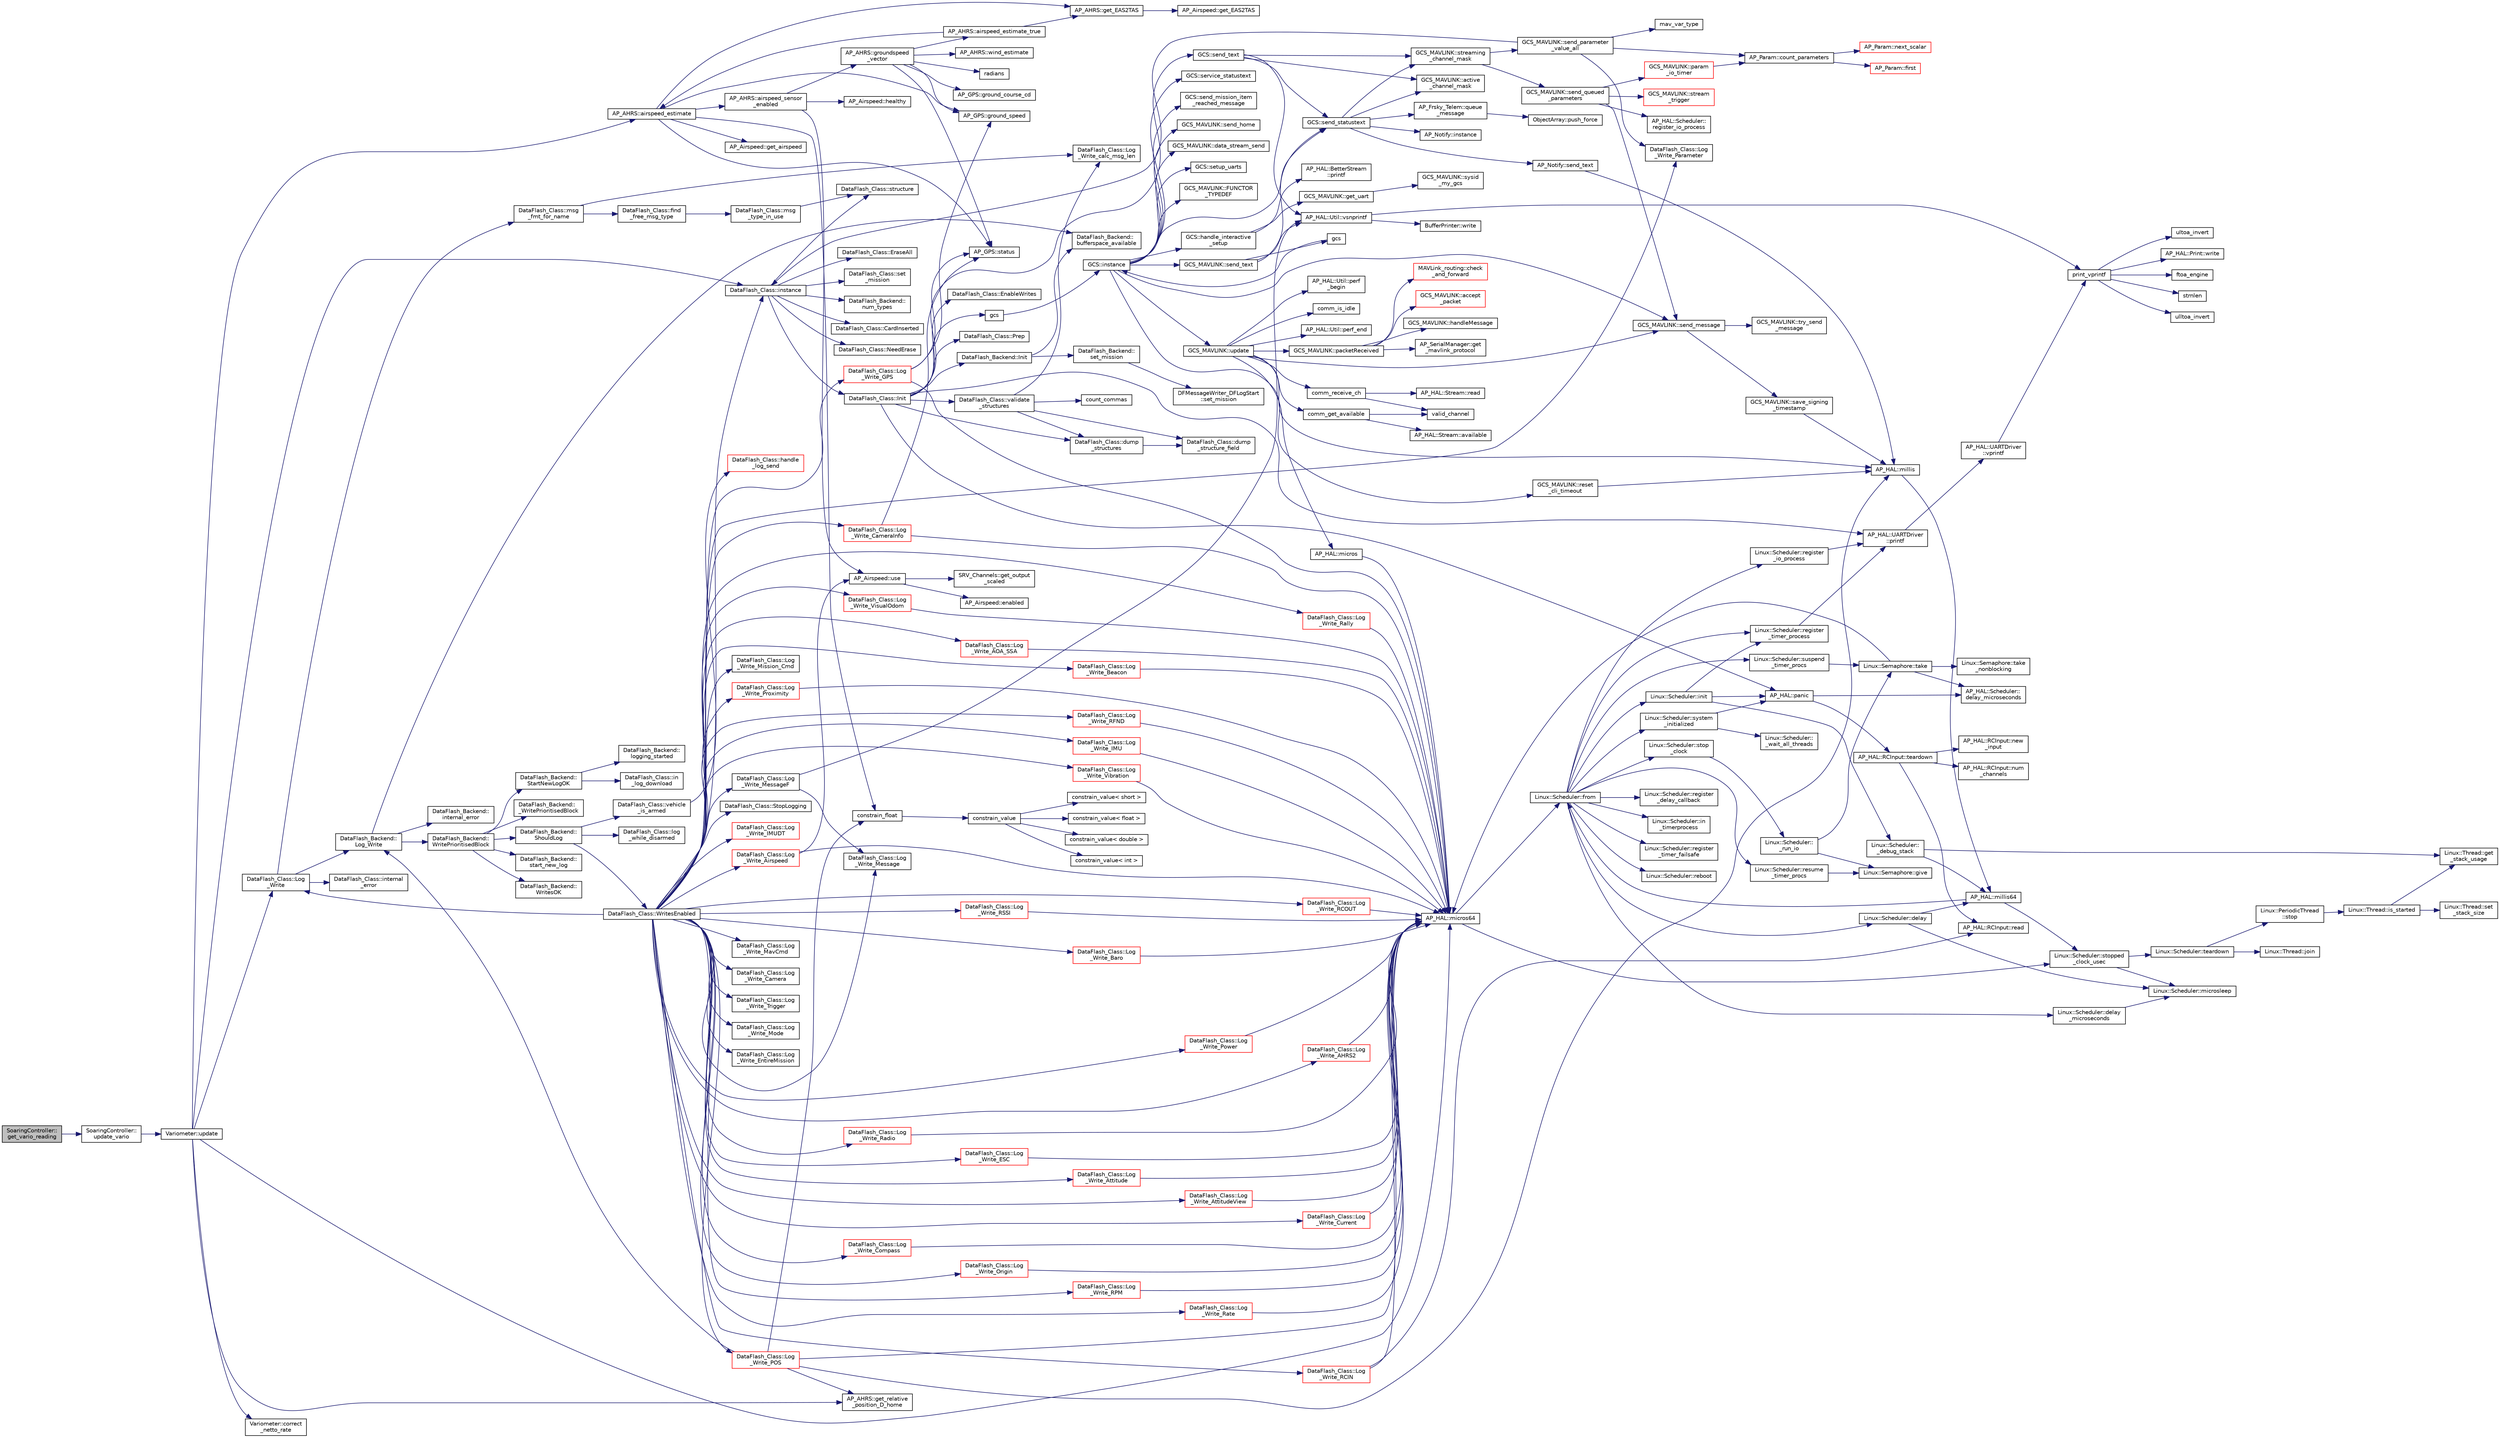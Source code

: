 digraph "SoaringController::get_vario_reading"
{
 // INTERACTIVE_SVG=YES
  edge [fontname="Helvetica",fontsize="10",labelfontname="Helvetica",labelfontsize="10"];
  node [fontname="Helvetica",fontsize="10",shape=record];
  rankdir="LR";
  Node1 [label="SoaringController::\lget_vario_reading",height=0.2,width=0.4,color="black", fillcolor="grey75", style="filled", fontcolor="black"];
  Node1 -> Node2 [color="midnightblue",fontsize="10",style="solid",fontname="Helvetica"];
  Node2 [label="SoaringController::\lupdate_vario",height=0.2,width=0.4,color="black", fillcolor="white", style="filled",URL="$classSoaringController.html#a7adf701742d2ba2f2e699b9e3ce1b955"];
  Node2 -> Node3 [color="midnightblue",fontsize="10",style="solid",fontname="Helvetica"];
  Node3 [label="Variometer::update",height=0.2,width=0.4,color="black", fillcolor="white", style="filled",URL="$classVariometer.html#ae8429634659d6e7f64a64992380e7b2b"];
  Node3 -> Node4 [color="midnightblue",fontsize="10",style="solid",fontname="Helvetica"];
  Node4 [label="AP_AHRS::get_relative\l_position_D_home",height=0.2,width=0.4,color="black", fillcolor="white", style="filled",URL="$classAP__AHRS.html#a6573f5db06887fb66661ecb18e03ec3f"];
  Node3 -> Node5 [color="midnightblue",fontsize="10",style="solid",fontname="Helvetica"];
  Node5 [label="AP_AHRS::airspeed_estimate",height=0.2,width=0.4,color="black", fillcolor="white", style="filled",URL="$classAP__AHRS.html#a39289d0dde31413ad172fcf2847fce4a"];
  Node5 -> Node6 [color="midnightblue",fontsize="10",style="solid",fontname="Helvetica"];
  Node6 [label="AP_AHRS::airspeed_sensor\l_enabled",height=0.2,width=0.4,color="black", fillcolor="white", style="filled",URL="$classAP__AHRS.html#a8691156c332da099e3f5952e72ae2a58"];
  Node6 -> Node7 [color="midnightblue",fontsize="10",style="solid",fontname="Helvetica"];
  Node7 [label="AP_Airspeed::use",height=0.2,width=0.4,color="black", fillcolor="white", style="filled",URL="$classAP__Airspeed.html#a6162295b433e3a863c0d4b9086b19014"];
  Node7 -> Node8 [color="midnightblue",fontsize="10",style="solid",fontname="Helvetica"];
  Node8 [label="AP_Airspeed::enabled",height=0.2,width=0.4,color="black", fillcolor="white", style="filled",URL="$classAP__Airspeed.html#a4721e9a79d9611e1f693d4850c07edc0"];
  Node7 -> Node9 [color="midnightblue",fontsize="10",style="solid",fontname="Helvetica"];
  Node9 [label="SRV_Channels::get_output\l_scaled",height=0.2,width=0.4,color="black", fillcolor="white", style="filled",URL="$classSRV__Channels.html#ad1738031466dbebfd16f7a2c564aeb25"];
  Node6 -> Node10 [color="midnightblue",fontsize="10",style="solid",fontname="Helvetica"];
  Node10 [label="AP_Airspeed::healthy",height=0.2,width=0.4,color="black", fillcolor="white", style="filled",URL="$classAP__Airspeed.html#acddaade777fa87d5b8c904c79be01204"];
  Node6 -> Node11 [color="midnightblue",fontsize="10",style="solid",fontname="Helvetica"];
  Node11 [label="AP_AHRS::groundspeed\l_vector",height=0.2,width=0.4,color="black", fillcolor="white", style="filled",URL="$classAP__AHRS.html#aa2fd48ce0265df723cc8d05bb2150749"];
  Node11 -> Node12 [color="midnightblue",fontsize="10",style="solid",fontname="Helvetica"];
  Node12 [label="AP_AHRS::airspeed_estimate_true",height=0.2,width=0.4,color="black", fillcolor="white", style="filled",URL="$classAP__AHRS.html#a1c783993c43f6d833d67cebea7e82a2c"];
  Node12 -> Node5 [color="midnightblue",fontsize="10",style="solid",fontname="Helvetica"];
  Node12 -> Node13 [color="midnightblue",fontsize="10",style="solid",fontname="Helvetica"];
  Node13 [label="AP_AHRS::get_EAS2TAS",height=0.2,width=0.4,color="black", fillcolor="white", style="filled",URL="$classAP__AHRS.html#a2648b5fc68b22e83205161cf1274939c"];
  Node13 -> Node14 [color="midnightblue",fontsize="10",style="solid",fontname="Helvetica"];
  Node14 [label="AP_Airspeed::get_EAS2TAS",height=0.2,width=0.4,color="black", fillcolor="white", style="filled",URL="$classAP__Airspeed.html#a9bb14f83815ed35b067dd2f4a7c1851f"];
  Node11 -> Node15 [color="midnightblue",fontsize="10",style="solid",fontname="Helvetica"];
  Node15 [label="AP_GPS::status",height=0.2,width=0.4,color="black", fillcolor="white", style="filled",URL="$classAP__GPS.html#a9093c8cf1d5a78ccd8677229bb314d37",tooltip="Query GPS status. "];
  Node11 -> Node16 [color="midnightblue",fontsize="10",style="solid",fontname="Helvetica"];
  Node16 [label="AP_AHRS::wind_estimate",height=0.2,width=0.4,color="black", fillcolor="white", style="filled",URL="$classAP__AHRS.html#a4cdb54b496f9381a4c629cf0b10c8f8a"];
  Node11 -> Node17 [color="midnightblue",fontsize="10",style="solid",fontname="Helvetica"];
  Node17 [label="radians",height=0.2,width=0.4,color="black", fillcolor="white", style="filled",URL="$AP__Math_8h.html#a75b14352ec1c95a8276af9a0813cfdc3"];
  Node11 -> Node18 [color="midnightblue",fontsize="10",style="solid",fontname="Helvetica"];
  Node18 [label="AP_GPS::ground_course_cd",height=0.2,width=0.4,color="black", fillcolor="white", style="filled",URL="$classAP__GPS.html#a94caaa8676fecb6c0c4a8a58eea3b106"];
  Node11 -> Node19 [color="midnightblue",fontsize="10",style="solid",fontname="Helvetica"];
  Node19 [label="AP_GPS::ground_speed",height=0.2,width=0.4,color="black", fillcolor="white", style="filled",URL="$classAP__GPS.html#a426041563da447ec6e9cde1926a88fdb"];
  Node5 -> Node20 [color="midnightblue",fontsize="10",style="solid",fontname="Helvetica"];
  Node20 [label="AP_Airspeed::get_airspeed",height=0.2,width=0.4,color="black", fillcolor="white", style="filled",URL="$classAP__Airspeed.html#a1027b15b91e0af1dbfe8b999a88c8a25"];
  Node5 -> Node15 [color="midnightblue",fontsize="10",style="solid",fontname="Helvetica"];
  Node5 -> Node19 [color="midnightblue",fontsize="10",style="solid",fontname="Helvetica"];
  Node5 -> Node13 [color="midnightblue",fontsize="10",style="solid",fontname="Helvetica"];
  Node5 -> Node21 [color="midnightblue",fontsize="10",style="solid",fontname="Helvetica"];
  Node21 [label="constrain_float",height=0.2,width=0.4,color="black", fillcolor="white", style="filled",URL="$AP__Math_8h.html#ad525609d9dba6ffa556a0fbf08a3f9b4"];
  Node21 -> Node22 [color="midnightblue",fontsize="10",style="solid",fontname="Helvetica"];
  Node22 [label="constrain_value",height=0.2,width=0.4,color="black", fillcolor="white", style="filled",URL="$AP__Math_8h.html#a20e8f8671c282c69c1954652b6d61585"];
  Node22 -> Node23 [color="midnightblue",fontsize="10",style="solid",fontname="Helvetica"];
  Node23 [label="constrain_value\< int \>",height=0.2,width=0.4,color="black", fillcolor="white", style="filled",URL="$AP__Math_8cpp.html#a37e8e901754cb9c8e53a8e3030c82c50"];
  Node22 -> Node24 [color="midnightblue",fontsize="10",style="solid",fontname="Helvetica"];
  Node24 [label="constrain_value\< short \>",height=0.2,width=0.4,color="black", fillcolor="white", style="filled",URL="$AP__Math_8cpp.html#afdbe107ec1987d318a6347816fbf2b89"];
  Node22 -> Node25 [color="midnightblue",fontsize="10",style="solid",fontname="Helvetica"];
  Node25 [label="constrain_value\< float \>",height=0.2,width=0.4,color="black", fillcolor="white", style="filled",URL="$AP__Math_8cpp.html#ae6c621670c214da687de21d4e3a92587"];
  Node22 -> Node26 [color="midnightblue",fontsize="10",style="solid",fontname="Helvetica"];
  Node26 [label="constrain_value\< double \>",height=0.2,width=0.4,color="black", fillcolor="white", style="filled",URL="$AP__Math_8cpp.html#afe3990b00e9abc43fa97dfaf8e32f5c4"];
  Node3 -> Node27 [color="midnightblue",fontsize="10",style="solid",fontname="Helvetica"];
  Node27 [label="Variometer::correct\l_netto_rate",height=0.2,width=0.4,color="black", fillcolor="white", style="filled",URL="$classVariometer.html#a73308e641ac21fd0bda6f14f8486e818"];
  Node3 -> Node28 [color="midnightblue",fontsize="10",style="solid",fontname="Helvetica"];
  Node28 [label="AP_HAL::micros64",height=0.2,width=0.4,color="black", fillcolor="white", style="filled",URL="$namespaceAP__HAL.html#a7aa0ce7625c9680e30ff4a99940907a5"];
  Node28 -> Node29 [color="midnightblue",fontsize="10",style="solid",fontname="Helvetica"];
  Node29 [label="Linux::Scheduler::from",height=0.2,width=0.4,color="black", fillcolor="white", style="filled",URL="$classLinux_1_1Scheduler.html#a53ecaae0fdc72f85bd57c4b0cff93653"];
  Node29 -> Node30 [color="midnightblue",fontsize="10",style="solid",fontname="Helvetica"];
  Node30 [label="Linux::Scheduler::init",height=0.2,width=0.4,color="black", fillcolor="white", style="filled",URL="$classLinux_1_1Scheduler.html#a3d77c332e051c28c83fb07757e7100bd"];
  Node30 -> Node31 [color="midnightblue",fontsize="10",style="solid",fontname="Helvetica"];
  Node31 [label="AP_HAL::panic",height=0.2,width=0.4,color="black", fillcolor="white", style="filled",URL="$namespaceAP__HAL.html#a71832f03d849a0c088f04fc98d3c8143"];
  Node31 -> Node32 [color="midnightblue",fontsize="10",style="solid",fontname="Helvetica"];
  Node32 [label="AP_HAL::RCInput::teardown",height=0.2,width=0.4,color="black", fillcolor="white", style="filled",URL="$classAP__HAL_1_1RCInput.html#a2bea13d38f2b9ae8bf5193a3a69f0a31"];
  Node32 -> Node33 [color="midnightblue",fontsize="10",style="solid",fontname="Helvetica"];
  Node33 [label="AP_HAL::RCInput::new\l_input",height=0.2,width=0.4,color="black", fillcolor="white", style="filled",URL="$classAP__HAL_1_1RCInput.html#aee1fade33080edef83dd7db0fad0f7da"];
  Node32 -> Node34 [color="midnightblue",fontsize="10",style="solid",fontname="Helvetica"];
  Node34 [label="AP_HAL::RCInput::num\l_channels",height=0.2,width=0.4,color="black", fillcolor="white", style="filled",URL="$classAP__HAL_1_1RCInput.html#ae55f959c6115c1f41783af3a2b6c4fcd"];
  Node32 -> Node35 [color="midnightblue",fontsize="10",style="solid",fontname="Helvetica"];
  Node35 [label="AP_HAL::RCInput::read",height=0.2,width=0.4,color="black", fillcolor="white", style="filled",URL="$classAP__HAL_1_1RCInput.html#a078fd7e6d2e6a899009ec674a8e03498"];
  Node31 -> Node36 [color="midnightblue",fontsize="10",style="solid",fontname="Helvetica"];
  Node36 [label="AP_HAL::Scheduler::\ldelay_microseconds",height=0.2,width=0.4,color="black", fillcolor="white", style="filled",URL="$classAP__HAL_1_1Scheduler.html#a78c4f1b1f192ac1c99544b6cc8f099b0"];
  Node30 -> Node37 [color="midnightblue",fontsize="10",style="solid",fontname="Helvetica"];
  Node37 [label="Linux::Scheduler::register\l_timer_process",height=0.2,width=0.4,color="black", fillcolor="white", style="filled",URL="$classLinux_1_1Scheduler.html#a02a34a123dfebaf360f7010745e1e646"];
  Node37 -> Node38 [color="midnightblue",fontsize="10",style="solid",fontname="Helvetica"];
  Node38 [label="AP_HAL::UARTDriver\l::printf",height=0.2,width=0.4,color="black", fillcolor="white", style="filled",URL="$classAP__HAL_1_1UARTDriver.html#a6ceedc792594e59fc7d80b39a435f027"];
  Node38 -> Node39 [color="midnightblue",fontsize="10",style="solid",fontname="Helvetica"];
  Node39 [label="AP_HAL::UARTDriver\l::vprintf",height=0.2,width=0.4,color="black", fillcolor="white", style="filled",URL="$classAP__HAL_1_1UARTDriver.html#aa8abfb6d6641299472c29ac1edde559f"];
  Node39 -> Node40 [color="midnightblue",fontsize="10",style="solid",fontname="Helvetica"];
  Node40 [label="print_vprintf",height=0.2,width=0.4,color="black", fillcolor="white", style="filled",URL="$print__vprintf_8cpp.html#a1534eaeab54696df96975b56d9f49212"];
  Node40 -> Node41 [color="midnightblue",fontsize="10",style="solid",fontname="Helvetica"];
  Node41 [label="AP_HAL::Print::write",height=0.2,width=0.4,color="black", fillcolor="white", style="filled",URL="$classAP__HAL_1_1Print.html#acc65391952a43334f8f5c9bef341f501"];
  Node40 -> Node42 [color="midnightblue",fontsize="10",style="solid",fontname="Helvetica"];
  Node42 [label="ftoa_engine",height=0.2,width=0.4,color="black", fillcolor="white", style="filled",URL="$ftoa__engine_8cpp.html#a1c28234da8f20b43c85890d4bb452947"];
  Node40 -> Node43 [color="midnightblue",fontsize="10",style="solid",fontname="Helvetica"];
  Node43 [label="strnlen",height=0.2,width=0.4,color="black", fillcolor="white", style="filled",URL="$replace_8cpp.html#a880bcc7b85a09e6254691bebd5344b51"];
  Node40 -> Node44 [color="midnightblue",fontsize="10",style="solid",fontname="Helvetica"];
  Node44 [label="ulltoa_invert",height=0.2,width=0.4,color="black", fillcolor="white", style="filled",URL="$utoa__invert_8cpp.html#a34926f552460b47c414ec4d83b32815c"];
  Node40 -> Node45 [color="midnightblue",fontsize="10",style="solid",fontname="Helvetica"];
  Node45 [label="ultoa_invert",height=0.2,width=0.4,color="black", fillcolor="white", style="filled",URL="$utoa__invert_8cpp.html#a5d99bba8e697c1e11da489d88fca8559"];
  Node30 -> Node46 [color="midnightblue",fontsize="10",style="solid",fontname="Helvetica"];
  Node46 [label="Linux::Scheduler::\l_debug_stack",height=0.2,width=0.4,color="black", fillcolor="white", style="filled",URL="$classLinux_1_1Scheduler.html#a163eb7b285c95b1b1d036fc61d723910"];
  Node46 -> Node47 [color="midnightblue",fontsize="10",style="solid",fontname="Helvetica"];
  Node47 [label="AP_HAL::millis64",height=0.2,width=0.4,color="black", fillcolor="white", style="filled",URL="$namespaceAP__HAL.html#a59336c5fceaf28a76d1df1581a87a25d"];
  Node47 -> Node29 [color="midnightblue",fontsize="10",style="solid",fontname="Helvetica"];
  Node47 -> Node48 [color="midnightblue",fontsize="10",style="solid",fontname="Helvetica"];
  Node48 [label="Linux::Scheduler::stopped\l_clock_usec",height=0.2,width=0.4,color="black", fillcolor="white", style="filled",URL="$classLinux_1_1Scheduler.html#a682b4c34f330f66db5ab4aa5d96e13f9"];
  Node48 -> Node49 [color="midnightblue",fontsize="10",style="solid",fontname="Helvetica"];
  Node49 [label="Linux::Scheduler::microsleep",height=0.2,width=0.4,color="black", fillcolor="white", style="filled",URL="$classLinux_1_1Scheduler.html#a647872aff158b510c56862f51f951538"];
  Node48 -> Node50 [color="midnightblue",fontsize="10",style="solid",fontname="Helvetica"];
  Node50 [label="Linux::Scheduler::teardown",height=0.2,width=0.4,color="black", fillcolor="white", style="filled",URL="$classLinux_1_1Scheduler.html#ab373a83d818679432520ea881044b2a7"];
  Node50 -> Node51 [color="midnightblue",fontsize="10",style="solid",fontname="Helvetica"];
  Node51 [label="Linux::PeriodicThread\l::stop",height=0.2,width=0.4,color="black", fillcolor="white", style="filled",URL="$classLinux_1_1PeriodicThread.html#a136aaf6e713f63b246fc4a2905e6e9a1"];
  Node51 -> Node52 [color="midnightblue",fontsize="10",style="solid",fontname="Helvetica"];
  Node52 [label="Linux::Thread::is_started",height=0.2,width=0.4,color="black", fillcolor="white", style="filled",URL="$classLinux_1_1Thread.html#a240d7b48a9a8eb43638f67295a1819e5"];
  Node52 -> Node53 [color="midnightblue",fontsize="10",style="solid",fontname="Helvetica"];
  Node53 [label="Linux::Thread::get\l_stack_usage",height=0.2,width=0.4,color="black", fillcolor="white", style="filled",URL="$classLinux_1_1Thread.html#a6884970a0811ae21953c57fb98aa6e96"];
  Node52 -> Node54 [color="midnightblue",fontsize="10",style="solid",fontname="Helvetica"];
  Node54 [label="Linux::Thread::set\l_stack_size",height=0.2,width=0.4,color="black", fillcolor="white", style="filled",URL="$classLinux_1_1Thread.html#a8d3282b714faaf68eae534e9276419f0"];
  Node50 -> Node55 [color="midnightblue",fontsize="10",style="solid",fontname="Helvetica"];
  Node55 [label="Linux::Thread::join",height=0.2,width=0.4,color="black", fillcolor="white", style="filled",URL="$classLinux_1_1Thread.html#a32b7d184279634922e2f3b23b584fbcd"];
  Node46 -> Node53 [color="midnightblue",fontsize="10",style="solid",fontname="Helvetica"];
  Node29 -> Node56 [color="midnightblue",fontsize="10",style="solid",fontname="Helvetica"];
  Node56 [label="Linux::Scheduler::delay",height=0.2,width=0.4,color="black", fillcolor="white", style="filled",URL="$classLinux_1_1Scheduler.html#a14f3239ecbb9889823b20dc9de655c2f"];
  Node56 -> Node47 [color="midnightblue",fontsize="10",style="solid",fontname="Helvetica"];
  Node56 -> Node49 [color="midnightblue",fontsize="10",style="solid",fontname="Helvetica"];
  Node29 -> Node57 [color="midnightblue",fontsize="10",style="solid",fontname="Helvetica"];
  Node57 [label="Linux::Scheduler::delay\l_microseconds",height=0.2,width=0.4,color="black", fillcolor="white", style="filled",URL="$classLinux_1_1Scheduler.html#a4cffd5bcba0175bf49c7aa75ff3bf09a"];
  Node57 -> Node49 [color="midnightblue",fontsize="10",style="solid",fontname="Helvetica"];
  Node29 -> Node58 [color="midnightblue",fontsize="10",style="solid",fontname="Helvetica"];
  Node58 [label="Linux::Scheduler::register\l_delay_callback",height=0.2,width=0.4,color="black", fillcolor="white", style="filled",URL="$classLinux_1_1Scheduler.html#a5cb50b637d5fd3e5f9220bc23db0fb3f"];
  Node29 -> Node37 [color="midnightblue",fontsize="10",style="solid",fontname="Helvetica"];
  Node29 -> Node59 [color="midnightblue",fontsize="10",style="solid",fontname="Helvetica"];
  Node59 [label="Linux::Scheduler::register\l_io_process",height=0.2,width=0.4,color="black", fillcolor="white", style="filled",URL="$classLinux_1_1Scheduler.html#aa2be97cb8686d72cc322fb38f69a940c"];
  Node59 -> Node38 [color="midnightblue",fontsize="10",style="solid",fontname="Helvetica"];
  Node29 -> Node60 [color="midnightblue",fontsize="10",style="solid",fontname="Helvetica"];
  Node60 [label="Linux::Scheduler::suspend\l_timer_procs",height=0.2,width=0.4,color="black", fillcolor="white", style="filled",URL="$classLinux_1_1Scheduler.html#abba967d02c28cb0b16a7cebbff9bc6d6"];
  Node60 -> Node61 [color="midnightblue",fontsize="10",style="solid",fontname="Helvetica"];
  Node61 [label="Linux::Semaphore::take",height=0.2,width=0.4,color="black", fillcolor="white", style="filled",URL="$classLinux_1_1Semaphore.html#afc4c8706abb7e68aa4001ea372dc614e"];
  Node61 -> Node62 [color="midnightblue",fontsize="10",style="solid",fontname="Helvetica"];
  Node62 [label="Linux::Semaphore::take\l_nonblocking",height=0.2,width=0.4,color="black", fillcolor="white", style="filled",URL="$classLinux_1_1Semaphore.html#a561b4f40f3a76335f1a686c2aed526f9"];
  Node61 -> Node28 [color="midnightblue",fontsize="10",style="solid",fontname="Helvetica"];
  Node61 -> Node36 [color="midnightblue",fontsize="10",style="solid",fontname="Helvetica"];
  Node29 -> Node63 [color="midnightblue",fontsize="10",style="solid",fontname="Helvetica"];
  Node63 [label="Linux::Scheduler::resume\l_timer_procs",height=0.2,width=0.4,color="black", fillcolor="white", style="filled",URL="$classLinux_1_1Scheduler.html#aee4e701b92cb4721c4de1bfcdcded70c"];
  Node63 -> Node64 [color="midnightblue",fontsize="10",style="solid",fontname="Helvetica"];
  Node64 [label="Linux::Semaphore::give",height=0.2,width=0.4,color="black", fillcolor="white", style="filled",URL="$classLinux_1_1Semaphore.html#a216f91636f64b57b59d43ef64af91624"];
  Node29 -> Node65 [color="midnightblue",fontsize="10",style="solid",fontname="Helvetica"];
  Node65 [label="Linux::Scheduler::in\l_timerprocess",height=0.2,width=0.4,color="black", fillcolor="white", style="filled",URL="$classLinux_1_1Scheduler.html#af23753e7c6bfa97553db215a64235455"];
  Node29 -> Node66 [color="midnightblue",fontsize="10",style="solid",fontname="Helvetica"];
  Node66 [label="Linux::Scheduler::register\l_timer_failsafe",height=0.2,width=0.4,color="black", fillcolor="white", style="filled",URL="$classLinux_1_1Scheduler.html#ac193459e3575c7a0588fdc72250c2044"];
  Node29 -> Node67 [color="midnightblue",fontsize="10",style="solid",fontname="Helvetica"];
  Node67 [label="Linux::Scheduler::system\l_initialized",height=0.2,width=0.4,color="black", fillcolor="white", style="filled",URL="$classLinux_1_1Scheduler.html#ad6070a7ee637adf5101b1e6b6efbf8f6"];
  Node67 -> Node31 [color="midnightblue",fontsize="10",style="solid",fontname="Helvetica"];
  Node67 -> Node68 [color="midnightblue",fontsize="10",style="solid",fontname="Helvetica"];
  Node68 [label="Linux::Scheduler::\l_wait_all_threads",height=0.2,width=0.4,color="black", fillcolor="white", style="filled",URL="$classLinux_1_1Scheduler.html#ac52c8da3f1f4fd79c50bd64379daf399"];
  Node29 -> Node69 [color="midnightblue",fontsize="10",style="solid",fontname="Helvetica"];
  Node69 [label="Linux::Scheduler::reboot",height=0.2,width=0.4,color="black", fillcolor="white", style="filled",URL="$classLinux_1_1Scheduler.html#ae72cfa66c849ffd882ef518c35c71e69"];
  Node29 -> Node70 [color="midnightblue",fontsize="10",style="solid",fontname="Helvetica"];
  Node70 [label="Linux::Scheduler::stop\l_clock",height=0.2,width=0.4,color="black", fillcolor="white", style="filled",URL="$classLinux_1_1Scheduler.html#a392aebafcdfe9a812e4db4b7a9dcce9c"];
  Node70 -> Node71 [color="midnightblue",fontsize="10",style="solid",fontname="Helvetica"];
  Node71 [label="Linux::Scheduler::\l_run_io",height=0.2,width=0.4,color="black", fillcolor="white", style="filled",URL="$classLinux_1_1Scheduler.html#a70b024d7d0886bf47b46cc3ee310d638"];
  Node71 -> Node61 [color="midnightblue",fontsize="10",style="solid",fontname="Helvetica"];
  Node71 -> Node64 [color="midnightblue",fontsize="10",style="solid",fontname="Helvetica"];
  Node28 -> Node48 [color="midnightblue",fontsize="10",style="solid",fontname="Helvetica"];
  Node3 -> Node72 [color="midnightblue",fontsize="10",style="solid",fontname="Helvetica"];
  Node72 [label="DataFlash_Class::instance",height=0.2,width=0.4,color="black", fillcolor="white", style="filled",URL="$classDataFlash__Class.html#af898b7f68e05b5d2a6eaf53d2c178983"];
  Node72 -> Node73 [color="midnightblue",fontsize="10",style="solid",fontname="Helvetica"];
  Node73 [label="DataFlash_Class::set\l_mission",height=0.2,width=0.4,color="black", fillcolor="white", style="filled",URL="$classDataFlash__Class.html#a95bf3cac993c1ee326acc6447e99d875"];
  Node72 -> Node74 [color="midnightblue",fontsize="10",style="solid",fontname="Helvetica"];
  Node74 [label="DataFlash_Class::Init",height=0.2,width=0.4,color="black", fillcolor="white", style="filled",URL="$classDataFlash__Class.html#aabebe7ff9db07e2890274fceaa81b063"];
  Node74 -> Node75 [color="midnightblue",fontsize="10",style="solid",fontname="Helvetica"];
  Node75 [label="gcs",height=0.2,width=0.4,color="black", fillcolor="white", style="filled",URL="$GCS_8h.html#a1d3cc361b864ddf64a44c12ab3bd044e"];
  Node75 -> Node76 [color="midnightblue",fontsize="10",style="solid",fontname="Helvetica"];
  Node76 [label="GCS::instance",height=0.2,width=0.4,color="black", fillcolor="white", style="filled",URL="$classGCS.html#ae4cc34bdfabd2de4587d3553e6b4582d"];
  Node76 -> Node77 [color="midnightblue",fontsize="10",style="solid",fontname="Helvetica"];
  Node77 [label="GCS_MAVLINK::send_text",height=0.2,width=0.4,color="black", fillcolor="white", style="filled",URL="$structGCS__MAVLINK.html#a4a140f70e82bd456931afdfe045d610b"];
  Node77 -> Node78 [color="midnightblue",fontsize="10",style="solid",fontname="Helvetica"];
  Node78 [label="AP_HAL::Util::vsnprintf",height=0.2,width=0.4,color="black", fillcolor="white", style="filled",URL="$classAP__HAL_1_1Util.html#ac57ef0a9815cd597ad5cab5d6c31c6c8"];
  Node78 -> Node40 [color="midnightblue",fontsize="10",style="solid",fontname="Helvetica"];
  Node78 -> Node79 [color="midnightblue",fontsize="10",style="solid",fontname="Helvetica"];
  Node79 [label="BufferPrinter::write",height=0.2,width=0.4,color="black", fillcolor="white", style="filled",URL="$classBufferPrinter.html#a0b98d7f59a6591097d2011d68359b8a0"];
  Node77 -> Node80 [color="midnightblue",fontsize="10",style="solid",fontname="Helvetica"];
  Node80 [label="gcs",height=0.2,width=0.4,color="black", fillcolor="white", style="filled",URL="$GCS__Common_8cpp.html#a1d3cc361b864ddf64a44c12ab3bd044e"];
  Node80 -> Node76 [color="midnightblue",fontsize="10",style="solid",fontname="Helvetica"];
  Node77 -> Node81 [color="midnightblue",fontsize="10",style="solid",fontname="Helvetica"];
  Node81 [label="GCS::send_statustext",height=0.2,width=0.4,color="black", fillcolor="white", style="filled",URL="$classGCS.html#a313e604179053ea42415b1c9289f13cd"];
  Node81 -> Node82 [color="midnightblue",fontsize="10",style="solid",fontname="Helvetica"];
  Node82 [label="AP_Frsky_Telem::queue\l_message",height=0.2,width=0.4,color="black", fillcolor="white", style="filled",URL="$classAP__Frsky__Telem.html#aef21b9f33af863589feda48a23877380"];
  Node82 -> Node83 [color="midnightblue",fontsize="10",style="solid",fontname="Helvetica"];
  Node83 [label="ObjectArray::push_force",height=0.2,width=0.4,color="black", fillcolor="white", style="filled",URL="$classObjectArray.html#aec1630ad862991767b30ae80a71a26ea"];
  Node81 -> Node84 [color="midnightblue",fontsize="10",style="solid",fontname="Helvetica"];
  Node84 [label="GCS_MAVLINK::active\l_channel_mask",height=0.2,width=0.4,color="black", fillcolor="white", style="filled",URL="$structGCS__MAVLINK.html#acad5b4ab40c7b7486392f07193ce4190"];
  Node81 -> Node85 [color="midnightblue",fontsize="10",style="solid",fontname="Helvetica"];
  Node85 [label="GCS_MAVLINK::streaming\l_channel_mask",height=0.2,width=0.4,color="black", fillcolor="white", style="filled",URL="$structGCS__MAVLINK.html#af948c4a65f98679941885e2c7cc12ac5"];
  Node85 -> Node86 [color="midnightblue",fontsize="10",style="solid",fontname="Helvetica"];
  Node86 [label="GCS_MAVLINK::send_parameter\l_value_all",height=0.2,width=0.4,color="black", fillcolor="white", style="filled",URL="$structGCS__MAVLINK.html#a1b0f7429c8fb152e17cd5fc0ff0d9267"];
  Node86 -> Node87 [color="midnightblue",fontsize="10",style="solid",fontname="Helvetica"];
  Node87 [label="mav_var_type",height=0.2,width=0.4,color="black", fillcolor="white", style="filled",URL="$GCS__MAVLink_8cpp.html#a4952a82a239f8f856c59724eb66847a2"];
  Node86 -> Node88 [color="midnightblue",fontsize="10",style="solid",fontname="Helvetica"];
  Node88 [label="AP_Param::count_parameters",height=0.2,width=0.4,color="black", fillcolor="white", style="filled",URL="$classAP__Param.html#a0819a26c7b80edb7a245036d1303cc75"];
  Node88 -> Node89 [color="midnightblue",fontsize="10",style="solid",fontname="Helvetica"];
  Node89 [label="AP_Param::first",height=0.2,width=0.4,color="red", fillcolor="white", style="filled",URL="$classAP__Param.html#adc0c44f152f0e3cbb12703b2a58d8f6b"];
  Node88 -> Node90 [color="midnightblue",fontsize="10",style="solid",fontname="Helvetica"];
  Node90 [label="AP_Param::next_scalar",height=0.2,width=0.4,color="red", fillcolor="white", style="filled",URL="$classAP__Param.html#a8cf8477edefdb6a0b2173d8229894173"];
  Node86 -> Node72 [color="midnightblue",fontsize="10",style="solid",fontname="Helvetica"];
  Node86 -> Node91 [color="midnightblue",fontsize="10",style="solid",fontname="Helvetica"];
  Node91 [label="DataFlash_Class::Log\l_Write_Parameter",height=0.2,width=0.4,color="black", fillcolor="white", style="filled",URL="$classDataFlash__Class.html#a488ee9ba241f827fcb979dbccfdab76d"];
  Node85 -> Node92 [color="midnightblue",fontsize="10",style="solid",fontname="Helvetica"];
  Node92 [label="GCS_MAVLINK::send_queued\l_parameters",height=0.2,width=0.4,color="black", fillcolor="white", style="filled",URL="$structGCS__MAVLINK.html#a44943b0751244617b9c32c9f0af6a059"];
  Node92 -> Node93 [color="midnightblue",fontsize="10",style="solid",fontname="Helvetica"];
  Node93 [label="AP_HAL::Scheduler::\lregister_io_process",height=0.2,width=0.4,color="black", fillcolor="white", style="filled",URL="$classAP__HAL_1_1Scheduler.html#a51a2227b617f47e9638d7feb6cfdaba4"];
  Node92 -> Node94 [color="midnightblue",fontsize="10",style="solid",fontname="Helvetica"];
  Node94 [label="GCS_MAVLINK::param\l_io_timer",height=0.2,width=0.4,color="red", fillcolor="white", style="filled",URL="$structGCS__MAVLINK.html#aa618589386d5c8d7fd3ff554a3d91600"];
  Node94 -> Node88 [color="midnightblue",fontsize="10",style="solid",fontname="Helvetica"];
  Node92 -> Node95 [color="midnightblue",fontsize="10",style="solid",fontname="Helvetica"];
  Node95 [label="GCS_MAVLINK::stream\l_trigger",height=0.2,width=0.4,color="red", fillcolor="white", style="filled",URL="$structGCS__MAVLINK.html#a651481da1e7defa4b9e88ad4a188421e"];
  Node92 -> Node96 [color="midnightblue",fontsize="10",style="solid",fontname="Helvetica"];
  Node96 [label="GCS_MAVLINK::send_message",height=0.2,width=0.4,color="black", fillcolor="white", style="filled",URL="$structGCS__MAVLINK.html#a4902306dab46ff02b2296f99eb1f1c9c"];
  Node96 -> Node97 [color="midnightblue",fontsize="10",style="solid",fontname="Helvetica"];
  Node97 [label="GCS_MAVLINK::save_signing\l_timestamp",height=0.2,width=0.4,color="black", fillcolor="white", style="filled",URL="$structGCS__MAVLINK.html#a557b471724d4f126458757e0c4f54e78"];
  Node97 -> Node98 [color="midnightblue",fontsize="10",style="solid",fontname="Helvetica"];
  Node98 [label="AP_HAL::millis",height=0.2,width=0.4,color="black", fillcolor="white", style="filled",URL="$namespaceAP__HAL.html#a77dffbb18891996280308e21316ec186"];
  Node98 -> Node47 [color="midnightblue",fontsize="10",style="solid",fontname="Helvetica"];
  Node96 -> Node99 [color="midnightblue",fontsize="10",style="solid",fontname="Helvetica"];
  Node99 [label="GCS_MAVLINK::try_send\l_message",height=0.2,width=0.4,color="black", fillcolor="white", style="filled",URL="$structGCS__MAVLINK.html#a0870d4c6246a091f33aec4d5293b38b0"];
  Node81 -> Node100 [color="midnightblue",fontsize="10",style="solid",fontname="Helvetica"];
  Node100 [label="AP_Notify::instance",height=0.2,width=0.4,color="black", fillcolor="white", style="filled",URL="$classAP__Notify.html#ac913e4fc6f8fa6a1e0a9b92b93fe7ab1"];
  Node81 -> Node101 [color="midnightblue",fontsize="10",style="solid",fontname="Helvetica"];
  Node101 [label="AP_Notify::send_text",height=0.2,width=0.4,color="black", fillcolor="white", style="filled",URL="$classAP__Notify.html#a0f38b9b4be211e200675dd048c81f500"];
  Node101 -> Node98 [color="midnightblue",fontsize="10",style="solid",fontname="Helvetica"];
  Node76 -> Node81 [color="midnightblue",fontsize="10",style="solid",fontname="Helvetica"];
  Node76 -> Node102 [color="midnightblue",fontsize="10",style="solid",fontname="Helvetica"];
  Node102 [label="GCS::service_statustext",height=0.2,width=0.4,color="black", fillcolor="white", style="filled",URL="$classGCS.html#a824e538eff6cbf7c9074840600fbf6ff"];
  Node76 -> Node103 [color="midnightblue",fontsize="10",style="solid",fontname="Helvetica"];
  Node103 [label="GCS_MAVLINK::reset\l_cli_timeout",height=0.2,width=0.4,color="black", fillcolor="white", style="filled",URL="$structGCS__MAVLINK.html#af5e92e687223f8a102363b90f325e612"];
  Node103 -> Node98 [color="midnightblue",fontsize="10",style="solid",fontname="Helvetica"];
  Node76 -> Node96 [color="midnightblue",fontsize="10",style="solid",fontname="Helvetica"];
  Node76 -> Node104 [color="midnightblue",fontsize="10",style="solid",fontname="Helvetica"];
  Node104 [label="GCS::send_mission_item\l_reached_message",height=0.2,width=0.4,color="black", fillcolor="white", style="filled",URL="$classGCS.html#ade82ad44b8dcea3f95ab08f4f8b59924"];
  Node76 -> Node105 [color="midnightblue",fontsize="10",style="solid",fontname="Helvetica"];
  Node105 [label="GCS_MAVLINK::send_home",height=0.2,width=0.4,color="black", fillcolor="white", style="filled",URL="$structGCS__MAVLINK.html#af4ede1a2a780e0e80dcfffab99593ab9"];
  Node76 -> Node106 [color="midnightblue",fontsize="10",style="solid",fontname="Helvetica"];
  Node106 [label="GCS_MAVLINK::data_stream_send",height=0.2,width=0.4,color="black", fillcolor="white", style="filled",URL="$structGCS__MAVLINK.html#a3b3d0c4e02d521c0fe0b2b923a57e58c"];
  Node76 -> Node107 [color="midnightblue",fontsize="10",style="solid",fontname="Helvetica"];
  Node107 [label="GCS_MAVLINK::update",height=0.2,width=0.4,color="black", fillcolor="white", style="filled",URL="$structGCS__MAVLINK.html#aafd0957768c4f81022b1f173c561b42d"];
  Node107 -> Node108 [color="midnightblue",fontsize="10",style="solid",fontname="Helvetica"];
  Node108 [label="AP_HAL::micros",height=0.2,width=0.4,color="black", fillcolor="white", style="filled",URL="$namespaceAP__HAL.html#a8293355e35887733b1fd151aef08a787"];
  Node108 -> Node28 [color="midnightblue",fontsize="10",style="solid",fontname="Helvetica"];
  Node107 -> Node109 [color="midnightblue",fontsize="10",style="solid",fontname="Helvetica"];
  Node109 [label="AP_HAL::Util::perf\l_begin",height=0.2,width=0.4,color="black", fillcolor="white", style="filled",URL="$classAP__HAL_1_1Util.html#a8ee016bee7e471240be5a2c648015a1d"];
  Node107 -> Node110 [color="midnightblue",fontsize="10",style="solid",fontname="Helvetica"];
  Node110 [label="comm_get_available",height=0.2,width=0.4,color="black", fillcolor="white", style="filled",URL="$GCS__MAVLink_8cpp.html#a2817de906dc695cf406a4a43be1bc724"];
  Node110 -> Node111 [color="midnightblue",fontsize="10",style="solid",fontname="Helvetica"];
  Node111 [label="valid_channel",height=0.2,width=0.4,color="black", fillcolor="white", style="filled",URL="$GCS__MAVLink_8h.html#a17ee8d1ce05b7d160ccc6a78b92b774f"];
  Node110 -> Node112 [color="midnightblue",fontsize="10",style="solid",fontname="Helvetica"];
  Node112 [label="AP_HAL::Stream::available",height=0.2,width=0.4,color="black", fillcolor="white", style="filled",URL="$classAP__HAL_1_1Stream.html#ae6aa935b5bbd553a2654bfec4e14961e"];
  Node107 -> Node113 [color="midnightblue",fontsize="10",style="solid",fontname="Helvetica"];
  Node113 [label="comm_receive_ch",height=0.2,width=0.4,color="black", fillcolor="white", style="filled",URL="$GCS__MAVLink_8cpp.html#a34488d8c3ec2e467fd083707754001d3"];
  Node113 -> Node111 [color="midnightblue",fontsize="10",style="solid",fontname="Helvetica"];
  Node113 -> Node114 [color="midnightblue",fontsize="10",style="solid",fontname="Helvetica"];
  Node114 [label="AP_HAL::Stream::read",height=0.2,width=0.4,color="black", fillcolor="white", style="filled",URL="$classAP__HAL_1_1Stream.html#ae42ff362cc2a7e527c22f92a3740c2ac"];
  Node107 -> Node98 [color="midnightblue",fontsize="10",style="solid",fontname="Helvetica"];
  Node107 -> Node115 [color="midnightblue",fontsize="10",style="solid",fontname="Helvetica"];
  Node115 [label="comm_is_idle",height=0.2,width=0.4,color="black", fillcolor="white", style="filled",URL="$GCS__MAVLink_8cpp.html#aa3c44672adc3c408bd488d804acc94c2"];
  Node107 -> Node116 [color="midnightblue",fontsize="10",style="solid",fontname="Helvetica"];
  Node116 [label="GCS_MAVLINK::packetReceived",height=0.2,width=0.4,color="black", fillcolor="white", style="filled",URL="$structGCS__MAVLINK.html#aabf8eb6ddc5987a67d80ba3100531b25"];
  Node116 -> Node117 [color="midnightblue",fontsize="10",style="solid",fontname="Helvetica"];
  Node117 [label="AP_SerialManager::get\l_mavlink_protocol",height=0.2,width=0.4,color="black", fillcolor="white", style="filled",URL="$classAP__SerialManager.html#a775af9154a163d0c46cc74b13ee66844"];
  Node116 -> Node118 [color="midnightblue",fontsize="10",style="solid",fontname="Helvetica"];
  Node118 [label="MAVLink_routing::check\l_and_forward",height=0.2,width=0.4,color="red", fillcolor="white", style="filled",URL="$classMAVLink__routing.html#a474038c8ab695c57e23fb6fec4664947"];
  Node116 -> Node119 [color="midnightblue",fontsize="10",style="solid",fontname="Helvetica"];
  Node119 [label="GCS_MAVLINK::accept\l_packet",height=0.2,width=0.4,color="red", fillcolor="white", style="filled",URL="$structGCS__MAVLINK.html#a27b88d50d3cbc5fec10b1e756eed45ae"];
  Node116 -> Node120 [color="midnightblue",fontsize="10",style="solid",fontname="Helvetica"];
  Node120 [label="GCS_MAVLINK::handleMessage",height=0.2,width=0.4,color="black", fillcolor="white", style="filled",URL="$structGCS__MAVLINK.html#a870f84d9aa1c445b2b0d4d7101b836e1"];
  Node107 -> Node121 [color="midnightblue",fontsize="10",style="solid",fontname="Helvetica"];
  Node121 [label="AP_HAL::Util::perf_end",height=0.2,width=0.4,color="black", fillcolor="white", style="filled",URL="$classAP__HAL_1_1Util.html#a831bf144a4d14d413bd1c98b96dc35cb"];
  Node107 -> Node96 [color="midnightblue",fontsize="10",style="solid",fontname="Helvetica"];
  Node76 -> Node122 [color="midnightblue",fontsize="10",style="solid",fontname="Helvetica"];
  Node122 [label="GCS::setup_uarts",height=0.2,width=0.4,color="black", fillcolor="white", style="filled",URL="$classGCS.html#ae4694e5ac566d470b25cb5eec2448981"];
  Node76 -> Node123 [color="midnightblue",fontsize="10",style="solid",fontname="Helvetica"];
  Node123 [label="GCS::handle_interactive\l_setup",height=0.2,width=0.4,color="black", fillcolor="white", style="filled",URL="$classGCS.html#a10621c01360582b25164e95accc28958"];
  Node123 -> Node124 [color="midnightblue",fontsize="10",style="solid",fontname="Helvetica"];
  Node124 [label="AP_HAL::BetterStream\l::printf",height=0.2,width=0.4,color="black", fillcolor="white", style="filled",URL="$classAP__HAL_1_1BetterStream.html#a1042d8b81aea5fb096d1b7431d7a9484"];
  Node123 -> Node125 [color="midnightblue",fontsize="10",style="solid",fontname="Helvetica"];
  Node125 [label="GCS_MAVLINK::get_uart",height=0.2,width=0.4,color="black", fillcolor="white", style="filled",URL="$structGCS__MAVLINK.html#a3f9b42c24244e69cae430155c4fe1255"];
  Node125 -> Node126 [color="midnightblue",fontsize="10",style="solid",fontname="Helvetica"];
  Node126 [label="GCS_MAVLINK::sysid\l_my_gcs",height=0.2,width=0.4,color="black", fillcolor="white", style="filled",URL="$structGCS__MAVLINK.html#a5ad53d67eacf2e9ed33533b7874f34b7"];
  Node76 -> Node127 [color="midnightblue",fontsize="10",style="solid",fontname="Helvetica"];
  Node127 [label="GCS_MAVLINK::FUNCTOR\l_TYPEDEF",height=0.2,width=0.4,color="black", fillcolor="white", style="filled",URL="$structGCS__MAVLINK.html#aa612adc740470b943e852a6977c340f0"];
  Node74 -> Node128 [color="midnightblue",fontsize="10",style="solid",fontname="Helvetica"];
  Node128 [label="GCS::send_text",height=0.2,width=0.4,color="black", fillcolor="white", style="filled",URL="$classGCS.html#a9866f3484283db744409e40719cef765"];
  Node128 -> Node78 [color="midnightblue",fontsize="10",style="solid",fontname="Helvetica"];
  Node128 -> Node81 [color="midnightblue",fontsize="10",style="solid",fontname="Helvetica"];
  Node128 -> Node84 [color="midnightblue",fontsize="10",style="solid",fontname="Helvetica"];
  Node128 -> Node85 [color="midnightblue",fontsize="10",style="solid",fontname="Helvetica"];
  Node74 -> Node129 [color="midnightblue",fontsize="10",style="solid",fontname="Helvetica"];
  Node129 [label="DataFlash_Class::validate\l_structures",height=0.2,width=0.4,color="black", fillcolor="white", style="filled",URL="$classDataFlash__Class.html#a7193ed9ff821c5c537bc8d68c8b53cbc"];
  Node129 -> Node130 [color="midnightblue",fontsize="10",style="solid",fontname="Helvetica"];
  Node130 [label="count_commas",height=0.2,width=0.4,color="black", fillcolor="white", style="filled",URL="$DataFlash_8cpp.html#a6c29cfdd6f10b5426f57e67da4d1263a",tooltip="return the number of commas present in string "];
  Node129 -> Node131 [color="midnightblue",fontsize="10",style="solid",fontname="Helvetica"];
  Node131 [label="DataFlash_Class::Log\l_Write_calc_msg_len",height=0.2,width=0.4,color="black", fillcolor="white", style="filled",URL="$classDataFlash__Class.html#a474e87959e63149998c6e28e4f723f1b"];
  Node129 -> Node132 [color="midnightblue",fontsize="10",style="solid",fontname="Helvetica"];
  Node132 [label="DataFlash_Class::dump\l_structure_field",height=0.2,width=0.4,color="black", fillcolor="white", style="filled",URL="$classDataFlash__Class.html#a90ed3e76e30196abd83824a4cddb465f",tooltip="pretty-print field information from a log structure "];
  Node129 -> Node133 [color="midnightblue",fontsize="10",style="solid",fontname="Helvetica"];
  Node133 [label="DataFlash_Class::dump\l_structures",height=0.2,width=0.4,color="black", fillcolor="white", style="filled",URL="$classDataFlash__Class.html#a4e8559ffac5b33cfd3e4a39b78d2ff50"];
  Node133 -> Node132 [color="midnightblue",fontsize="10",style="solid",fontname="Helvetica"];
  Node74 -> Node133 [color="midnightblue",fontsize="10",style="solid",fontname="Helvetica"];
  Node74 -> Node31 [color="midnightblue",fontsize="10",style="solid",fontname="Helvetica"];
  Node74 -> Node38 [color="midnightblue",fontsize="10",style="solid",fontname="Helvetica"];
  Node74 -> Node134 [color="midnightblue",fontsize="10",style="solid",fontname="Helvetica"];
  Node134 [label="DataFlash_Backend::Init",height=0.2,width=0.4,color="black", fillcolor="white", style="filled",URL="$classDataFlash__Backend.html#aff10c329f79c1bdaedbc6fdf4028c2a5"];
  Node134 -> Node135 [color="midnightblue",fontsize="10",style="solid",fontname="Helvetica"];
  Node135 [label="DataFlash_Backend::\lset_mission",height=0.2,width=0.4,color="black", fillcolor="white", style="filled",URL="$classDataFlash__Backend.html#a0d81b33bb8560bac27b7395e58045a76"];
  Node135 -> Node136 [color="midnightblue",fontsize="10",style="solid",fontname="Helvetica"];
  Node136 [label="DFMessageWriter_DFLogStart\l::set_mission",height=0.2,width=0.4,color="black", fillcolor="white", style="filled",URL="$classDFMessageWriter__DFLogStart.html#a8584b1fa0775b7ff593a1760f5461074"];
  Node134 -> Node137 [color="midnightblue",fontsize="10",style="solid",fontname="Helvetica"];
  Node137 [label="DataFlash_Backend::\lbufferspace_available",height=0.2,width=0.4,color="black", fillcolor="white", style="filled",URL="$classDataFlash__Backend.html#a225465cb83db429757bbbf224796ed8f"];
  Node74 -> Node138 [color="midnightblue",fontsize="10",style="solid",fontname="Helvetica"];
  Node138 [label="DataFlash_Class::Prep",height=0.2,width=0.4,color="black", fillcolor="white", style="filled",URL="$classDataFlash__Class.html#a65077b33c55004bee38cd4a6ca6ae489"];
  Node74 -> Node139 [color="midnightblue",fontsize="10",style="solid",fontname="Helvetica"];
  Node139 [label="DataFlash_Class::EnableWrites",height=0.2,width=0.4,color="black", fillcolor="white", style="filled",URL="$classDataFlash__Class.html#ae85a3c49d2883b975376baaab5ab958f"];
  Node72 -> Node140 [color="midnightblue",fontsize="10",style="solid",fontname="Helvetica"];
  Node140 [label="DataFlash_Class::structure",height=0.2,width=0.4,color="black", fillcolor="white", style="filled",URL="$classDataFlash__Class.html#a7ac0e748bbc5c6e72645bb6245257600"];
  Node72 -> Node141 [color="midnightblue",fontsize="10",style="solid",fontname="Helvetica"];
  Node141 [label="DataFlash_Backend::\lnum_types",height=0.2,width=0.4,color="black", fillcolor="white", style="filled",URL="$classDataFlash__Backend.html#a33e7a1703d68bd91ac6782bb10b209f8"];
  Node72 -> Node142 [color="midnightblue",fontsize="10",style="solid",fontname="Helvetica"];
  Node142 [label="DataFlash_Class::CardInserted",height=0.2,width=0.4,color="black", fillcolor="white", style="filled",URL="$classDataFlash__Class.html#a1d18bc15f196f1deb794f9ebd4878da8"];
  Node72 -> Node143 [color="midnightblue",fontsize="10",style="solid",fontname="Helvetica"];
  Node143 [label="DataFlash_Class::NeedErase",height=0.2,width=0.4,color="black", fillcolor="white", style="filled",URL="$classDataFlash__Class.html#a803c6dd673a2eaac58eea2012e57ea17"];
  Node72 -> Node144 [color="midnightblue",fontsize="10",style="solid",fontname="Helvetica"];
  Node144 [label="DataFlash_Class::EraseAll",height=0.2,width=0.4,color="black", fillcolor="white", style="filled",URL="$classDataFlash__Class.html#a53a4a975a3813e9f58ddaaa3b5865a4a"];
  Node3 -> Node145 [color="midnightblue",fontsize="10",style="solid",fontname="Helvetica"];
  Node145 [label="DataFlash_Class::Log\l_Write",height=0.2,width=0.4,color="black", fillcolor="white", style="filled",URL="$classDataFlash__Class.html#a379c836ed19feeac263fcd994b60226b"];
  Node145 -> Node146 [color="midnightblue",fontsize="10",style="solid",fontname="Helvetica"];
  Node146 [label="DataFlash_Class::msg\l_fmt_for_name",height=0.2,width=0.4,color="black", fillcolor="white", style="filled",URL="$classDataFlash__Class.html#a7409ab750a753ccd88ee8d4b886efbb9"];
  Node146 -> Node147 [color="midnightblue",fontsize="10",style="solid",fontname="Helvetica"];
  Node147 [label="DataFlash_Class::find\l_free_msg_type",height=0.2,width=0.4,color="black", fillcolor="white", style="filled",URL="$classDataFlash__Class.html#a5b2da5b08bfae635ae563b13b6405991"];
  Node147 -> Node148 [color="midnightblue",fontsize="10",style="solid",fontname="Helvetica"];
  Node148 [label="DataFlash_Class::msg\l_type_in_use",height=0.2,width=0.4,color="black", fillcolor="white", style="filled",URL="$classDataFlash__Class.html#ad6a69de42c790a283eb64a9b234f73a9"];
  Node148 -> Node140 [color="midnightblue",fontsize="10",style="solid",fontname="Helvetica"];
  Node146 -> Node131 [color="midnightblue",fontsize="10",style="solid",fontname="Helvetica"];
  Node145 -> Node149 [color="midnightblue",fontsize="10",style="solid",fontname="Helvetica"];
  Node149 [label="DataFlash_Class::internal\l_error",height=0.2,width=0.4,color="black", fillcolor="white", style="filled",URL="$classDataFlash__Class.html#ae7b59e0ca5a5dc4ace69cc9a7b6ef467"];
  Node145 -> Node150 [color="midnightblue",fontsize="10",style="solid",fontname="Helvetica"];
  Node150 [label="DataFlash_Backend::\lLog_Write",height=0.2,width=0.4,color="black", fillcolor="white", style="filled",URL="$classDataFlash__Backend.html#a701111d46c96bfab23971267f325ddd3"];
  Node150 -> Node151 [color="midnightblue",fontsize="10",style="solid",fontname="Helvetica"];
  Node151 [label="DataFlash_Backend::\linternal_error",height=0.2,width=0.4,color="black", fillcolor="white", style="filled",URL="$classDataFlash__Backend.html#a86fbc6a0354c3237ed4e8dbb7bd5f389"];
  Node150 -> Node137 [color="midnightblue",fontsize="10",style="solid",fontname="Helvetica"];
  Node150 -> Node152 [color="midnightblue",fontsize="10",style="solid",fontname="Helvetica"];
  Node152 [label="DataFlash_Backend::\lWritePrioritisedBlock",height=0.2,width=0.4,color="black", fillcolor="white", style="filled",URL="$classDataFlash__Backend.html#a70bd07e118265442caab0d742cb06abc"];
  Node152 -> Node153 [color="midnightblue",fontsize="10",style="solid",fontname="Helvetica"];
  Node153 [label="DataFlash_Backend::\lShouldLog",height=0.2,width=0.4,color="black", fillcolor="white", style="filled",URL="$classDataFlash__Backend.html#ae29c274eff677e46bb9e404656194789"];
  Node153 -> Node154 [color="midnightblue",fontsize="10",style="solid",fontname="Helvetica"];
  Node154 [label="DataFlash_Class::WritesEnabled",height=0.2,width=0.4,color="black", fillcolor="white", style="filled",URL="$classDataFlash__Class.html#a680528ccef337901407a125439e1f397"];
  Node154 -> Node155 [color="midnightblue",fontsize="10",style="solid",fontname="Helvetica"];
  Node155 [label="DataFlash_Class::StopLogging",height=0.2,width=0.4,color="black", fillcolor="white", style="filled",URL="$classDataFlash__Class.html#a538502933250cd0213a575101b1a127d"];
  Node154 -> Node91 [color="midnightblue",fontsize="10",style="solid",fontname="Helvetica"];
  Node154 -> Node156 [color="midnightblue",fontsize="10",style="solid",fontname="Helvetica"];
  Node156 [label="DataFlash_Class::Log\l_Write_GPS",height=0.2,width=0.4,color="red", fillcolor="white", style="filled",URL="$classDataFlash__Class.html#a8a9087dec83092f0ea67b6741ff9f32e"];
  Node156 -> Node28 [color="midnightblue",fontsize="10",style="solid",fontname="Helvetica"];
  Node156 -> Node15 [color="midnightblue",fontsize="10",style="solid",fontname="Helvetica"];
  Node156 -> Node19 [color="midnightblue",fontsize="10",style="solid",fontname="Helvetica"];
  Node154 -> Node72 [color="midnightblue",fontsize="10",style="solid",fontname="Helvetica"];
  Node154 -> Node157 [color="midnightblue",fontsize="10",style="solid",fontname="Helvetica"];
  Node157 [label="DataFlash_Class::Log\l_Write_RFND",height=0.2,width=0.4,color="red", fillcolor="white", style="filled",URL="$classDataFlash__Class.html#af0a21d8a256a8e1e6f9da5566cc5a168"];
  Node157 -> Node28 [color="midnightblue",fontsize="10",style="solid",fontname="Helvetica"];
  Node154 -> Node158 [color="midnightblue",fontsize="10",style="solid",fontname="Helvetica"];
  Node158 [label="DataFlash_Class::Log\l_Write_IMU",height=0.2,width=0.4,color="red", fillcolor="white", style="filled",URL="$classDataFlash__Class.html#a805d766e5347af5349e0979a2a07e452"];
  Node158 -> Node28 [color="midnightblue",fontsize="10",style="solid",fontname="Helvetica"];
  Node154 -> Node159 [color="midnightblue",fontsize="10",style="solid",fontname="Helvetica"];
  Node159 [label="DataFlash_Class::Log\l_Write_IMUDT",height=0.2,width=0.4,color="red", fillcolor="white", style="filled",URL="$classDataFlash__Class.html#a5835f10f0f4c71618a3793d582b3a52a"];
  Node154 -> Node160 [color="midnightblue",fontsize="10",style="solid",fontname="Helvetica"];
  Node160 [label="DataFlash_Class::Log\l_Write_Vibration",height=0.2,width=0.4,color="red", fillcolor="white", style="filled",URL="$classDataFlash__Class.html#af3e28f802f9d4f6be01a5283ada628fe"];
  Node160 -> Node28 [color="midnightblue",fontsize="10",style="solid",fontname="Helvetica"];
  Node154 -> Node161 [color="midnightblue",fontsize="10",style="solid",fontname="Helvetica"];
  Node161 [label="DataFlash_Class::Log\l_Write_RCIN",height=0.2,width=0.4,color="red", fillcolor="white", style="filled",URL="$classDataFlash__Class.html#ae3cb0f9ab8db6bcced3f504a2a767081"];
  Node161 -> Node28 [color="midnightblue",fontsize="10",style="solid",fontname="Helvetica"];
  Node161 -> Node35 [color="midnightblue",fontsize="10",style="solid",fontname="Helvetica"];
  Node154 -> Node162 [color="midnightblue",fontsize="10",style="solid",fontname="Helvetica"];
  Node162 [label="DataFlash_Class::Log\l_Write_RCOUT",height=0.2,width=0.4,color="red", fillcolor="white", style="filled",URL="$classDataFlash__Class.html#a365196ae7546b5065934ffbdb91066e5"];
  Node162 -> Node28 [color="midnightblue",fontsize="10",style="solid",fontname="Helvetica"];
  Node154 -> Node163 [color="midnightblue",fontsize="10",style="solid",fontname="Helvetica"];
  Node163 [label="DataFlash_Class::Log\l_Write_RSSI",height=0.2,width=0.4,color="red", fillcolor="white", style="filled",URL="$classDataFlash__Class.html#ab89b9493bafe090db104589de9bc100c"];
  Node163 -> Node28 [color="midnightblue",fontsize="10",style="solid",fontname="Helvetica"];
  Node154 -> Node164 [color="midnightblue",fontsize="10",style="solid",fontname="Helvetica"];
  Node164 [label="DataFlash_Class::Log\l_Write_Baro",height=0.2,width=0.4,color="red", fillcolor="white", style="filled",URL="$classDataFlash__Class.html#a4a12c2f2025e0a63d6ec85602857d0cb"];
  Node164 -> Node28 [color="midnightblue",fontsize="10",style="solid",fontname="Helvetica"];
  Node154 -> Node165 [color="midnightblue",fontsize="10",style="solid",fontname="Helvetica"];
  Node165 [label="DataFlash_Class::Log\l_Write_Power",height=0.2,width=0.4,color="red", fillcolor="white", style="filled",URL="$classDataFlash__Class.html#a0244745bcbf21252169dbca26be44557"];
  Node165 -> Node28 [color="midnightblue",fontsize="10",style="solid",fontname="Helvetica"];
  Node154 -> Node166 [color="midnightblue",fontsize="10",style="solid",fontname="Helvetica"];
  Node166 [label="DataFlash_Class::Log\l_Write_AHRS2",height=0.2,width=0.4,color="red", fillcolor="white", style="filled",URL="$classDataFlash__Class.html#ad81bca014959c6b0a6714ea0d83c409f"];
  Node166 -> Node28 [color="midnightblue",fontsize="10",style="solid",fontname="Helvetica"];
  Node154 -> Node167 [color="midnightblue",fontsize="10",style="solid",fontname="Helvetica"];
  Node167 [label="DataFlash_Class::Log\l_Write_POS",height=0.2,width=0.4,color="red", fillcolor="white", style="filled",URL="$classDataFlash__Class.html#a46e58faaa53c44516433f6bb7bde4163"];
  Node167 -> Node4 [color="midnightblue",fontsize="10",style="solid",fontname="Helvetica"];
  Node167 -> Node28 [color="midnightblue",fontsize="10",style="solid",fontname="Helvetica"];
  Node167 -> Node150 [color="midnightblue",fontsize="10",style="solid",fontname="Helvetica"];
  Node167 -> Node21 [color="midnightblue",fontsize="10",style="solid",fontname="Helvetica"];
  Node167 -> Node98 [color="midnightblue",fontsize="10",style="solid",fontname="Helvetica"];
  Node154 -> Node168 [color="midnightblue",fontsize="10",style="solid",fontname="Helvetica"];
  Node168 [label="DataFlash_Class::Log\l_Write_MavCmd",height=0.2,width=0.4,color="black", fillcolor="white", style="filled",URL="$classDataFlash__Class.html#a77846cd4f1f576b27b5ba1b7a948d466"];
  Node154 -> Node169 [color="midnightblue",fontsize="10",style="solid",fontname="Helvetica"];
  Node169 [label="DataFlash_Class::Log\l_Write_Radio",height=0.2,width=0.4,color="red", fillcolor="white", style="filled",URL="$classDataFlash__Class.html#ae26cdaa597f952193b6be4436d55c7d6"];
  Node169 -> Node28 [color="midnightblue",fontsize="10",style="solid",fontname="Helvetica"];
  Node154 -> Node170 [color="midnightblue",fontsize="10",style="solid",fontname="Helvetica"];
  Node170 [label="DataFlash_Class::Log\l_Write_Message",height=0.2,width=0.4,color="black", fillcolor="white", style="filled",URL="$classDataFlash__Class.html#a3d24105948a2709fa0585b1c53bb7dfe"];
  Node154 -> Node171 [color="midnightblue",fontsize="10",style="solid",fontname="Helvetica"];
  Node171 [label="DataFlash_Class::Log\l_Write_MessageF",height=0.2,width=0.4,color="black", fillcolor="white", style="filled",URL="$classDataFlash__Class.html#aedd45e5ce76fc922a7a14dfc28c7062e"];
  Node171 -> Node78 [color="midnightblue",fontsize="10",style="solid",fontname="Helvetica"];
  Node171 -> Node170 [color="midnightblue",fontsize="10",style="solid",fontname="Helvetica"];
  Node154 -> Node172 [color="midnightblue",fontsize="10",style="solid",fontname="Helvetica"];
  Node172 [label="DataFlash_Class::Log\l_Write_CameraInfo",height=0.2,width=0.4,color="red", fillcolor="white", style="filled",URL="$classDataFlash__Class.html#af027b69eefd54b04e56a821eeda76e40"];
  Node172 -> Node15 [color="midnightblue",fontsize="10",style="solid",fontname="Helvetica"];
  Node172 -> Node28 [color="midnightblue",fontsize="10",style="solid",fontname="Helvetica"];
  Node154 -> Node173 [color="midnightblue",fontsize="10",style="solid",fontname="Helvetica"];
  Node173 [label="DataFlash_Class::Log\l_Write_Camera",height=0.2,width=0.4,color="black", fillcolor="white", style="filled",URL="$classDataFlash__Class.html#aedee68bf7de37e2ce874dce5651ae5a4"];
  Node154 -> Node174 [color="midnightblue",fontsize="10",style="solid",fontname="Helvetica"];
  Node174 [label="DataFlash_Class::Log\l_Write_Trigger",height=0.2,width=0.4,color="black", fillcolor="white", style="filled",URL="$classDataFlash__Class.html#aa5363ab47bb001e920d8539f67517698"];
  Node154 -> Node175 [color="midnightblue",fontsize="10",style="solid",fontname="Helvetica"];
  Node175 [label="DataFlash_Class::Log\l_Write_ESC",height=0.2,width=0.4,color="red", fillcolor="white", style="filled",URL="$classDataFlash__Class.html#a90a22bd1a0d9fff2bde1efdf0d0c9575"];
  Node175 -> Node28 [color="midnightblue",fontsize="10",style="solid",fontname="Helvetica"];
  Node154 -> Node176 [color="midnightblue",fontsize="10",style="solid",fontname="Helvetica"];
  Node176 [label="DataFlash_Class::Log\l_Write_Airspeed",height=0.2,width=0.4,color="red", fillcolor="white", style="filled",URL="$classDataFlash__Class.html#a6a38481f36ae833e7093c41a0e72be31"];
  Node176 -> Node28 [color="midnightblue",fontsize="10",style="solid",fontname="Helvetica"];
  Node176 -> Node7 [color="midnightblue",fontsize="10",style="solid",fontname="Helvetica"];
  Node154 -> Node177 [color="midnightblue",fontsize="10",style="solid",fontname="Helvetica"];
  Node177 [label="DataFlash_Class::Log\l_Write_Attitude",height=0.2,width=0.4,color="red", fillcolor="white", style="filled",URL="$classDataFlash__Class.html#a100c0458780b38dd0ccc4a7381827b3c"];
  Node177 -> Node28 [color="midnightblue",fontsize="10",style="solid",fontname="Helvetica"];
  Node154 -> Node178 [color="midnightblue",fontsize="10",style="solid",fontname="Helvetica"];
  Node178 [label="DataFlash_Class::Log\l_Write_AttitudeView",height=0.2,width=0.4,color="red", fillcolor="white", style="filled",URL="$classDataFlash__Class.html#abf48a5cb3c39a255385d3853beb1b5d7"];
  Node178 -> Node28 [color="midnightblue",fontsize="10",style="solid",fontname="Helvetica"];
  Node154 -> Node179 [color="midnightblue",fontsize="10",style="solid",fontname="Helvetica"];
  Node179 [label="DataFlash_Class::Log\l_Write_Current",height=0.2,width=0.4,color="red", fillcolor="white", style="filled",URL="$classDataFlash__Class.html#a6bc40fe7e7fd0b068700d5b89d85a920"];
  Node179 -> Node28 [color="midnightblue",fontsize="10",style="solid",fontname="Helvetica"];
  Node154 -> Node180 [color="midnightblue",fontsize="10",style="solid",fontname="Helvetica"];
  Node180 [label="DataFlash_Class::Log\l_Write_Compass",height=0.2,width=0.4,color="red", fillcolor="white", style="filled",URL="$classDataFlash__Class.html#a5189adf1c5da47c2149ca1d7baa745d8"];
  Node180 -> Node28 [color="midnightblue",fontsize="10",style="solid",fontname="Helvetica"];
  Node154 -> Node181 [color="midnightblue",fontsize="10",style="solid",fontname="Helvetica"];
  Node181 [label="DataFlash_Class::Log\l_Write_Mode",height=0.2,width=0.4,color="black", fillcolor="white", style="filled",URL="$classDataFlash__Class.html#a8c36713b82ad014c02071b7de0bcfae0"];
  Node154 -> Node182 [color="midnightblue",fontsize="10",style="solid",fontname="Helvetica"];
  Node182 [label="DataFlash_Class::Log\l_Write_EntireMission",height=0.2,width=0.4,color="black", fillcolor="white", style="filled",URL="$classDataFlash__Class.html#ab5fa6499a02a0039c9104715fee9ca3b"];
  Node154 -> Node183 [color="midnightblue",fontsize="10",style="solid",fontname="Helvetica"];
  Node183 [label="DataFlash_Class::Log\l_Write_Mission_Cmd",height=0.2,width=0.4,color="black", fillcolor="white", style="filled",URL="$classDataFlash__Class.html#ab461241a697e9338f683b213771a4b60"];
  Node154 -> Node184 [color="midnightblue",fontsize="10",style="solid",fontname="Helvetica"];
  Node184 [label="DataFlash_Class::Log\l_Write_Origin",height=0.2,width=0.4,color="red", fillcolor="white", style="filled",URL="$classDataFlash__Class.html#a7c9ea84e9cbfd62bac7f1fac7cafa562"];
  Node184 -> Node28 [color="midnightblue",fontsize="10",style="solid",fontname="Helvetica"];
  Node154 -> Node185 [color="midnightblue",fontsize="10",style="solid",fontname="Helvetica"];
  Node185 [label="DataFlash_Class::Log\l_Write_RPM",height=0.2,width=0.4,color="red", fillcolor="white", style="filled",URL="$classDataFlash__Class.html#aa5d9034787597e35040f6b9624bf9b6c"];
  Node185 -> Node28 [color="midnightblue",fontsize="10",style="solid",fontname="Helvetica"];
  Node154 -> Node186 [color="midnightblue",fontsize="10",style="solid",fontname="Helvetica"];
  Node186 [label="DataFlash_Class::Log\l_Write_Rate",height=0.2,width=0.4,color="red", fillcolor="white", style="filled",URL="$classDataFlash__Class.html#a5db08f0e524269d5b88c5919424af11c"];
  Node186 -> Node28 [color="midnightblue",fontsize="10",style="solid",fontname="Helvetica"];
  Node154 -> Node187 [color="midnightblue",fontsize="10",style="solid",fontname="Helvetica"];
  Node187 [label="DataFlash_Class::Log\l_Write_Rally",height=0.2,width=0.4,color="red", fillcolor="white", style="filled",URL="$classDataFlash__Class.html#aa4421dde08afcd932ccbe12aef85055d"];
  Node187 -> Node28 [color="midnightblue",fontsize="10",style="solid",fontname="Helvetica"];
  Node154 -> Node188 [color="midnightblue",fontsize="10",style="solid",fontname="Helvetica"];
  Node188 [label="DataFlash_Class::Log\l_Write_VisualOdom",height=0.2,width=0.4,color="red", fillcolor="white", style="filled",URL="$classDataFlash__Class.html#ab9b4b0869a66719efeef76ea8da2c564"];
  Node188 -> Node28 [color="midnightblue",fontsize="10",style="solid",fontname="Helvetica"];
  Node154 -> Node189 [color="midnightblue",fontsize="10",style="solid",fontname="Helvetica"];
  Node189 [label="DataFlash_Class::Log\l_Write_AOA_SSA",height=0.2,width=0.4,color="red", fillcolor="white", style="filled",URL="$classDataFlash__Class.html#a07c6e6dc1aeb58b8f3255a63e0d5a430"];
  Node189 -> Node28 [color="midnightblue",fontsize="10",style="solid",fontname="Helvetica"];
  Node154 -> Node190 [color="midnightblue",fontsize="10",style="solid",fontname="Helvetica"];
  Node190 [label="DataFlash_Class::Log\l_Write_Beacon",height=0.2,width=0.4,color="red", fillcolor="white", style="filled",URL="$classDataFlash__Class.html#abe412cc7c41a691691c24ec560586c45"];
  Node190 -> Node28 [color="midnightblue",fontsize="10",style="solid",fontname="Helvetica"];
  Node154 -> Node191 [color="midnightblue",fontsize="10",style="solid",fontname="Helvetica"];
  Node191 [label="DataFlash_Class::Log\l_Write_Proximity",height=0.2,width=0.4,color="red", fillcolor="white", style="filled",URL="$classDataFlash__Class.html#adebf82a1c347a2dbcaf366ea32bc3bc5"];
  Node191 -> Node28 [color="midnightblue",fontsize="10",style="solid",fontname="Helvetica"];
  Node154 -> Node145 [color="midnightblue",fontsize="10",style="solid",fontname="Helvetica"];
  Node153 -> Node192 [color="midnightblue",fontsize="10",style="solid",fontname="Helvetica"];
  Node192 [label="DataFlash_Class::vehicle\l_is_armed",height=0.2,width=0.4,color="black", fillcolor="white", style="filled",URL="$classDataFlash__Class.html#a4ae8e6be0f866326253600ba95a20a47"];
  Node192 -> Node193 [color="midnightblue",fontsize="10",style="solid",fontname="Helvetica"];
  Node193 [label="DataFlash_Class::handle\l_log_send",height=0.2,width=0.4,color="red", fillcolor="white", style="filled",URL="$classDataFlash__Class.html#a14aea98f5c3e9bfa9a3b6d29fb19b510"];
  Node153 -> Node194 [color="midnightblue",fontsize="10",style="solid",fontname="Helvetica"];
  Node194 [label="DataFlash_Class::log\l_while_disarmed",height=0.2,width=0.4,color="black", fillcolor="white", style="filled",URL="$classDataFlash__Class.html#a5e32434ddf454a074dd9638d87e1d934"];
  Node152 -> Node195 [color="midnightblue",fontsize="10",style="solid",fontname="Helvetica"];
  Node195 [label="DataFlash_Backend::\lStartNewLogOK",height=0.2,width=0.4,color="black", fillcolor="white", style="filled",URL="$classDataFlash__Backend.html#a1d9084fd985095e4ac2ea510fb02031c"];
  Node195 -> Node196 [color="midnightblue",fontsize="10",style="solid",fontname="Helvetica"];
  Node196 [label="DataFlash_Backend::\llogging_started",height=0.2,width=0.4,color="black", fillcolor="white", style="filled",URL="$classDataFlash__Backend.html#a543a495eccdde204732528c2a0fe5280"];
  Node195 -> Node197 [color="midnightblue",fontsize="10",style="solid",fontname="Helvetica"];
  Node197 [label="DataFlash_Class::in\l_log_download",height=0.2,width=0.4,color="black", fillcolor="white", style="filled",URL="$classDataFlash__Class.html#ad0423e11354e9670b7595701fafb7340"];
  Node152 -> Node198 [color="midnightblue",fontsize="10",style="solid",fontname="Helvetica"];
  Node198 [label="DataFlash_Backend::\lstart_new_log",height=0.2,width=0.4,color="black", fillcolor="white", style="filled",URL="$classDataFlash__Backend.html#a5ff05c4c6461f5bfe61798adb4205a38"];
  Node152 -> Node199 [color="midnightblue",fontsize="10",style="solid",fontname="Helvetica"];
  Node199 [label="DataFlash_Backend::\lWritesOK",height=0.2,width=0.4,color="black", fillcolor="white", style="filled",URL="$classDataFlash__Backend.html#adb1a1d93e5741536e08bcf39ebd0494c"];
  Node152 -> Node200 [color="midnightblue",fontsize="10",style="solid",fontname="Helvetica"];
  Node200 [label="DataFlash_Backend::\l_WritePrioritisedBlock",height=0.2,width=0.4,color="black", fillcolor="white", style="filled",URL="$classDataFlash__Backend.html#a7aae9bd63705bb16e650961626711686"];
}
